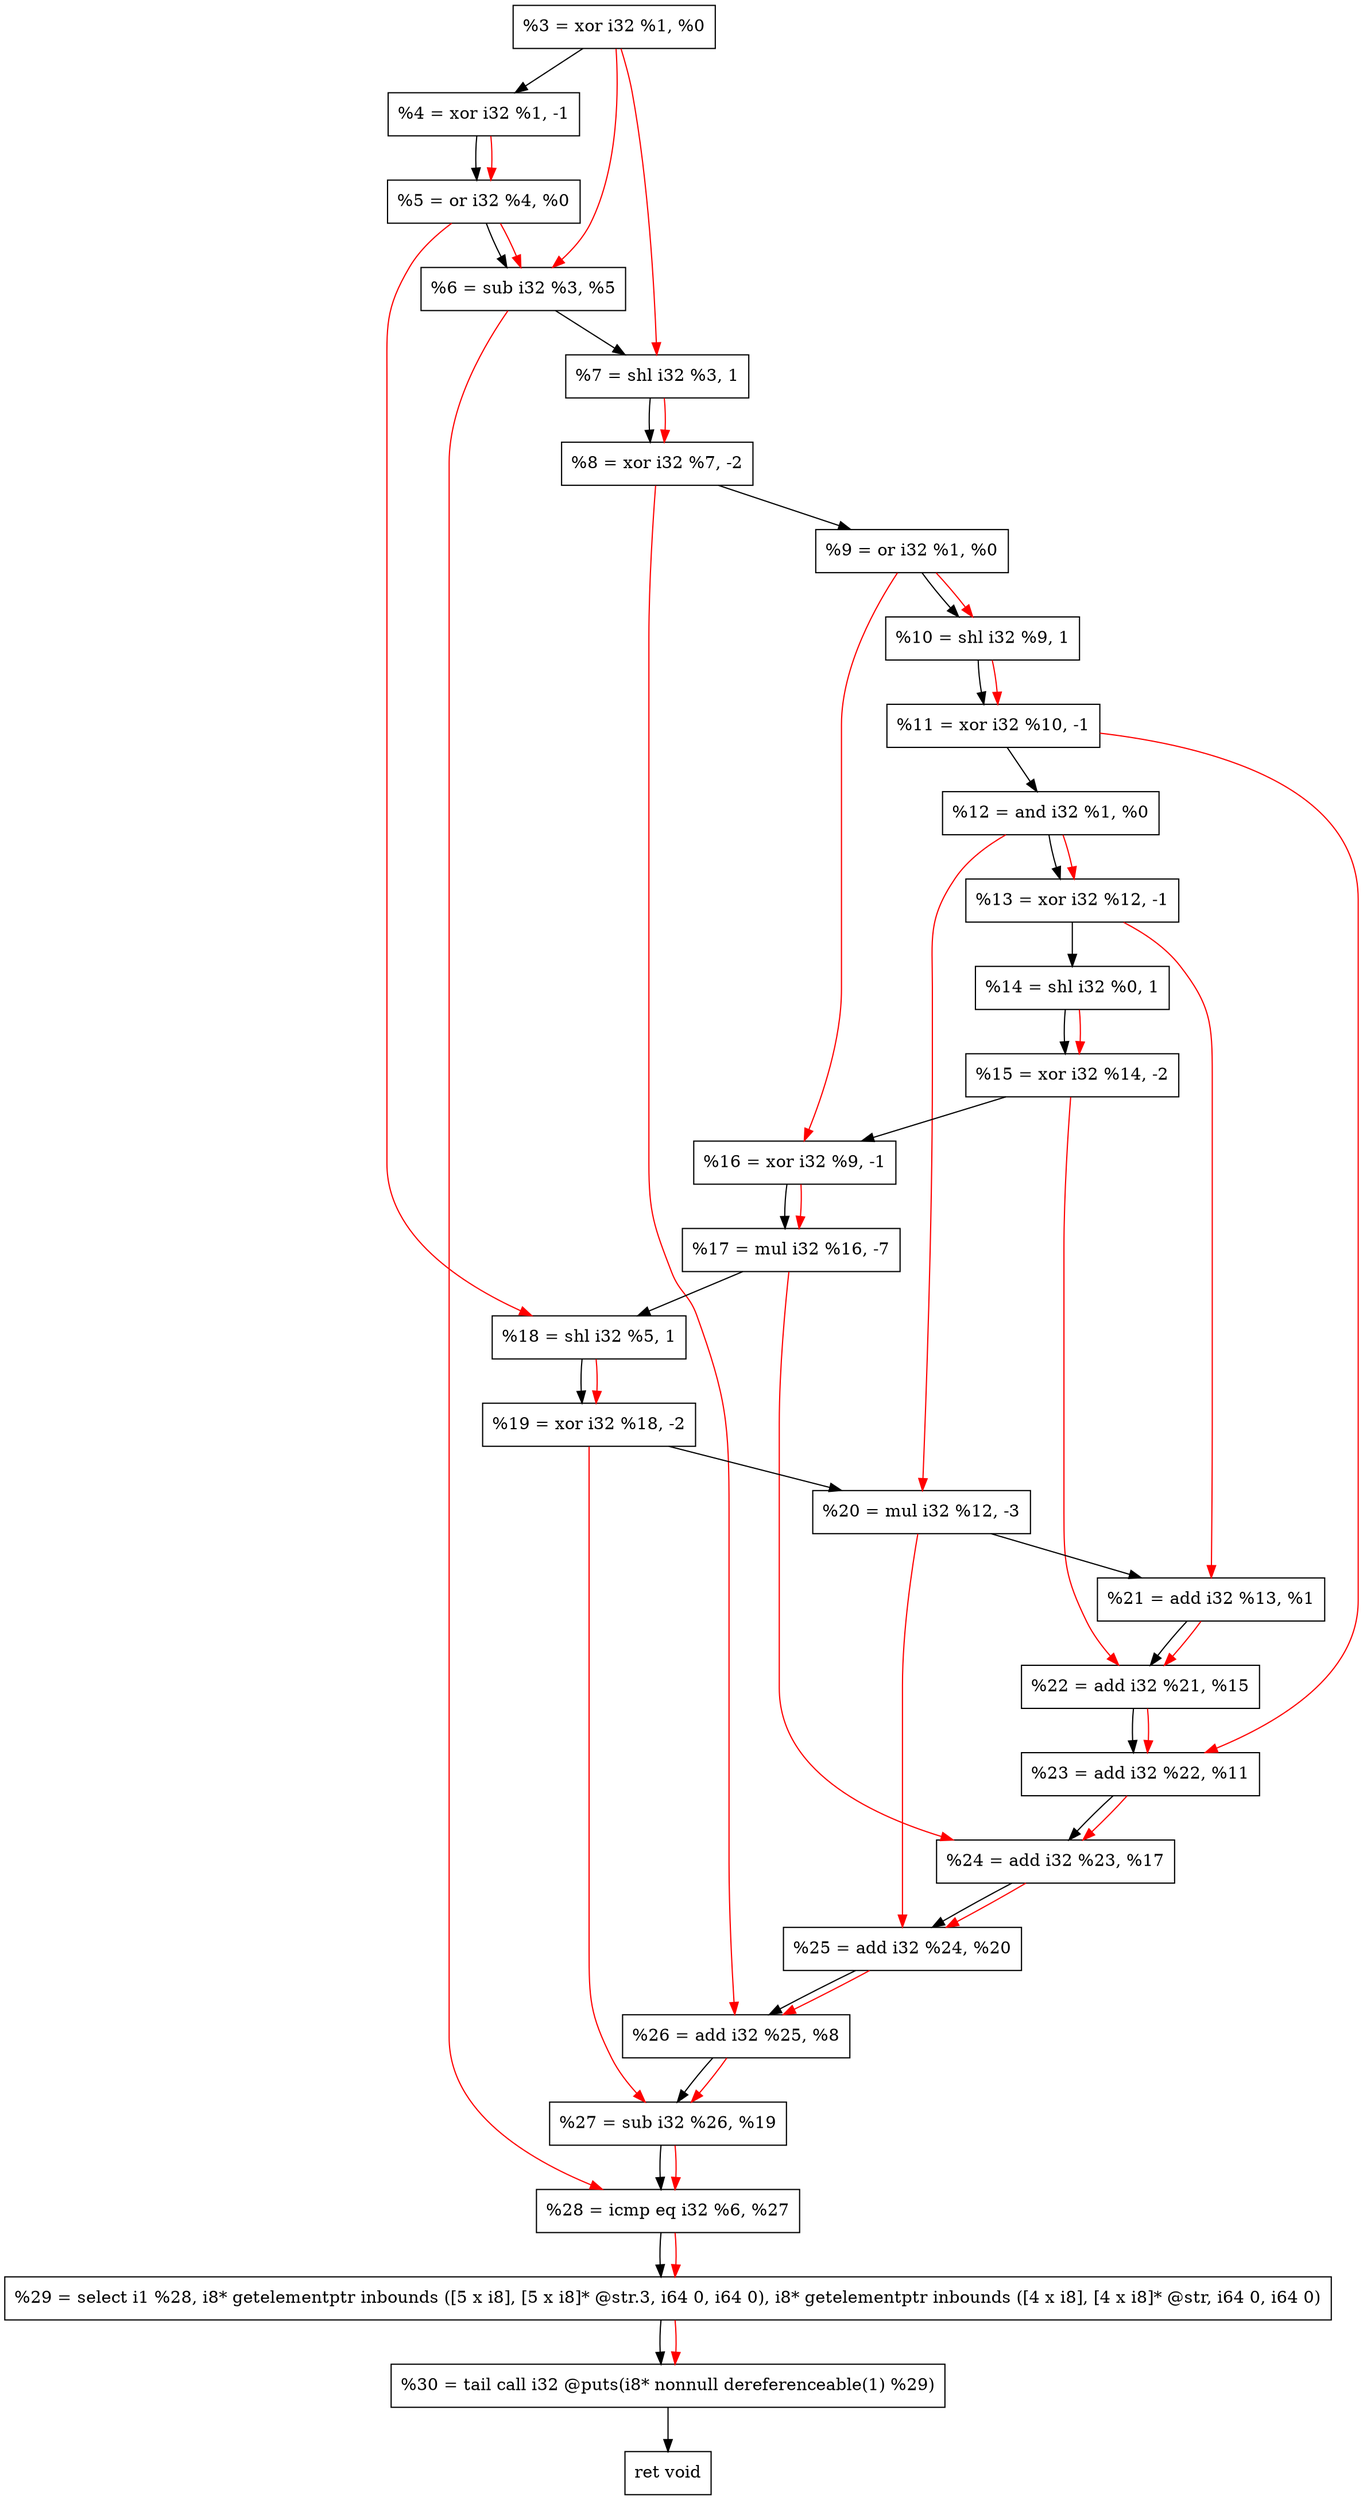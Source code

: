 digraph "DFG for'crackme' function" {
	Node0xfa15a0[shape=record, label="  %3 = xor i32 %1, %0"];
	Node0xfa1c50[shape=record, label="  %4 = xor i32 %1, -1"];
	Node0xfa1d10[shape=record, label="  %5 = or i32 %4, %0"];
	Node0xfa1d80[shape=record, label="  %6 = sub i32 %3, %5"];
	Node0xfa1df0[shape=record, label="  %7 = shl i32 %3, 1"];
	Node0xfa1e90[shape=record, label="  %8 = xor i32 %7, -2"];
	Node0xfa1f00[shape=record, label="  %9 = or i32 %1, %0"];
	Node0xfa1f70[shape=record, label="  %10 = shl i32 %9, 1"];
	Node0xfa1fe0[shape=record, label="  %11 = xor i32 %10, -1"];
	Node0xfa2050[shape=record, label="  %12 = and i32 %1, %0"];
	Node0xfa20c0[shape=record, label="  %13 = xor i32 %12, -1"];
	Node0xfa2130[shape=record, label="  %14 = shl i32 %0, 1"];
	Node0xfa21a0[shape=record, label="  %15 = xor i32 %14, -2"];
	Node0xfa2210[shape=record, label="  %16 = xor i32 %9, -1"];
	Node0xfa22b0[shape=record, label="  %17 = mul i32 %16, -7"];
	Node0xfa2320[shape=record, label="  %18 = shl i32 %5, 1"];
	Node0xfa2390[shape=record, label="  %19 = xor i32 %18, -2"];
	Node0xfa2430[shape=record, label="  %20 = mul i32 %12, -3"];
	Node0xfa24a0[shape=record, label="  %21 = add i32 %13, %1"];
	Node0xfa2510[shape=record, label="  %22 = add i32 %21, %15"];
	Node0xfa2580[shape=record, label="  %23 = add i32 %22, %11"];
	Node0xfa25f0[shape=record, label="  %24 = add i32 %23, %17"];
	Node0xfa2660[shape=record, label="  %25 = add i32 %24, %20"];
	Node0xfa26d0[shape=record, label="  %26 = add i32 %25, %8"];
	Node0xfa2740[shape=record, label="  %27 = sub i32 %26, %19"];
	Node0xfa27b0[shape=record, label="  %28 = icmp eq i32 %6, %27"];
	Node0xf42268[shape=record, label="  %29 = select i1 %28, i8* getelementptr inbounds ([5 x i8], [5 x i8]* @str.3, i64 0, i64 0), i8* getelementptr inbounds ([4 x i8], [4 x i8]* @str, i64 0, i64 0)"];
	Node0xfa2c50[shape=record, label="  %30 = tail call i32 @puts(i8* nonnull dereferenceable(1) %29)"];
	Node0xfa2ca0[shape=record, label="  ret void"];
	Node0xfa15a0 -> Node0xfa1c50;
	Node0xfa1c50 -> Node0xfa1d10;
	Node0xfa1d10 -> Node0xfa1d80;
	Node0xfa1d80 -> Node0xfa1df0;
	Node0xfa1df0 -> Node0xfa1e90;
	Node0xfa1e90 -> Node0xfa1f00;
	Node0xfa1f00 -> Node0xfa1f70;
	Node0xfa1f70 -> Node0xfa1fe0;
	Node0xfa1fe0 -> Node0xfa2050;
	Node0xfa2050 -> Node0xfa20c0;
	Node0xfa20c0 -> Node0xfa2130;
	Node0xfa2130 -> Node0xfa21a0;
	Node0xfa21a0 -> Node0xfa2210;
	Node0xfa2210 -> Node0xfa22b0;
	Node0xfa22b0 -> Node0xfa2320;
	Node0xfa2320 -> Node0xfa2390;
	Node0xfa2390 -> Node0xfa2430;
	Node0xfa2430 -> Node0xfa24a0;
	Node0xfa24a0 -> Node0xfa2510;
	Node0xfa2510 -> Node0xfa2580;
	Node0xfa2580 -> Node0xfa25f0;
	Node0xfa25f0 -> Node0xfa2660;
	Node0xfa2660 -> Node0xfa26d0;
	Node0xfa26d0 -> Node0xfa2740;
	Node0xfa2740 -> Node0xfa27b0;
	Node0xfa27b0 -> Node0xf42268;
	Node0xf42268 -> Node0xfa2c50;
	Node0xfa2c50 -> Node0xfa2ca0;
edge [color=red]
	Node0xfa1c50 -> Node0xfa1d10;
	Node0xfa15a0 -> Node0xfa1d80;
	Node0xfa1d10 -> Node0xfa1d80;
	Node0xfa15a0 -> Node0xfa1df0;
	Node0xfa1df0 -> Node0xfa1e90;
	Node0xfa1f00 -> Node0xfa1f70;
	Node0xfa1f70 -> Node0xfa1fe0;
	Node0xfa2050 -> Node0xfa20c0;
	Node0xfa2130 -> Node0xfa21a0;
	Node0xfa1f00 -> Node0xfa2210;
	Node0xfa2210 -> Node0xfa22b0;
	Node0xfa1d10 -> Node0xfa2320;
	Node0xfa2320 -> Node0xfa2390;
	Node0xfa2050 -> Node0xfa2430;
	Node0xfa20c0 -> Node0xfa24a0;
	Node0xfa24a0 -> Node0xfa2510;
	Node0xfa21a0 -> Node0xfa2510;
	Node0xfa2510 -> Node0xfa2580;
	Node0xfa1fe0 -> Node0xfa2580;
	Node0xfa2580 -> Node0xfa25f0;
	Node0xfa22b0 -> Node0xfa25f0;
	Node0xfa25f0 -> Node0xfa2660;
	Node0xfa2430 -> Node0xfa2660;
	Node0xfa2660 -> Node0xfa26d0;
	Node0xfa1e90 -> Node0xfa26d0;
	Node0xfa26d0 -> Node0xfa2740;
	Node0xfa2390 -> Node0xfa2740;
	Node0xfa1d80 -> Node0xfa27b0;
	Node0xfa2740 -> Node0xfa27b0;
	Node0xfa27b0 -> Node0xf42268;
	Node0xf42268 -> Node0xfa2c50;
}
